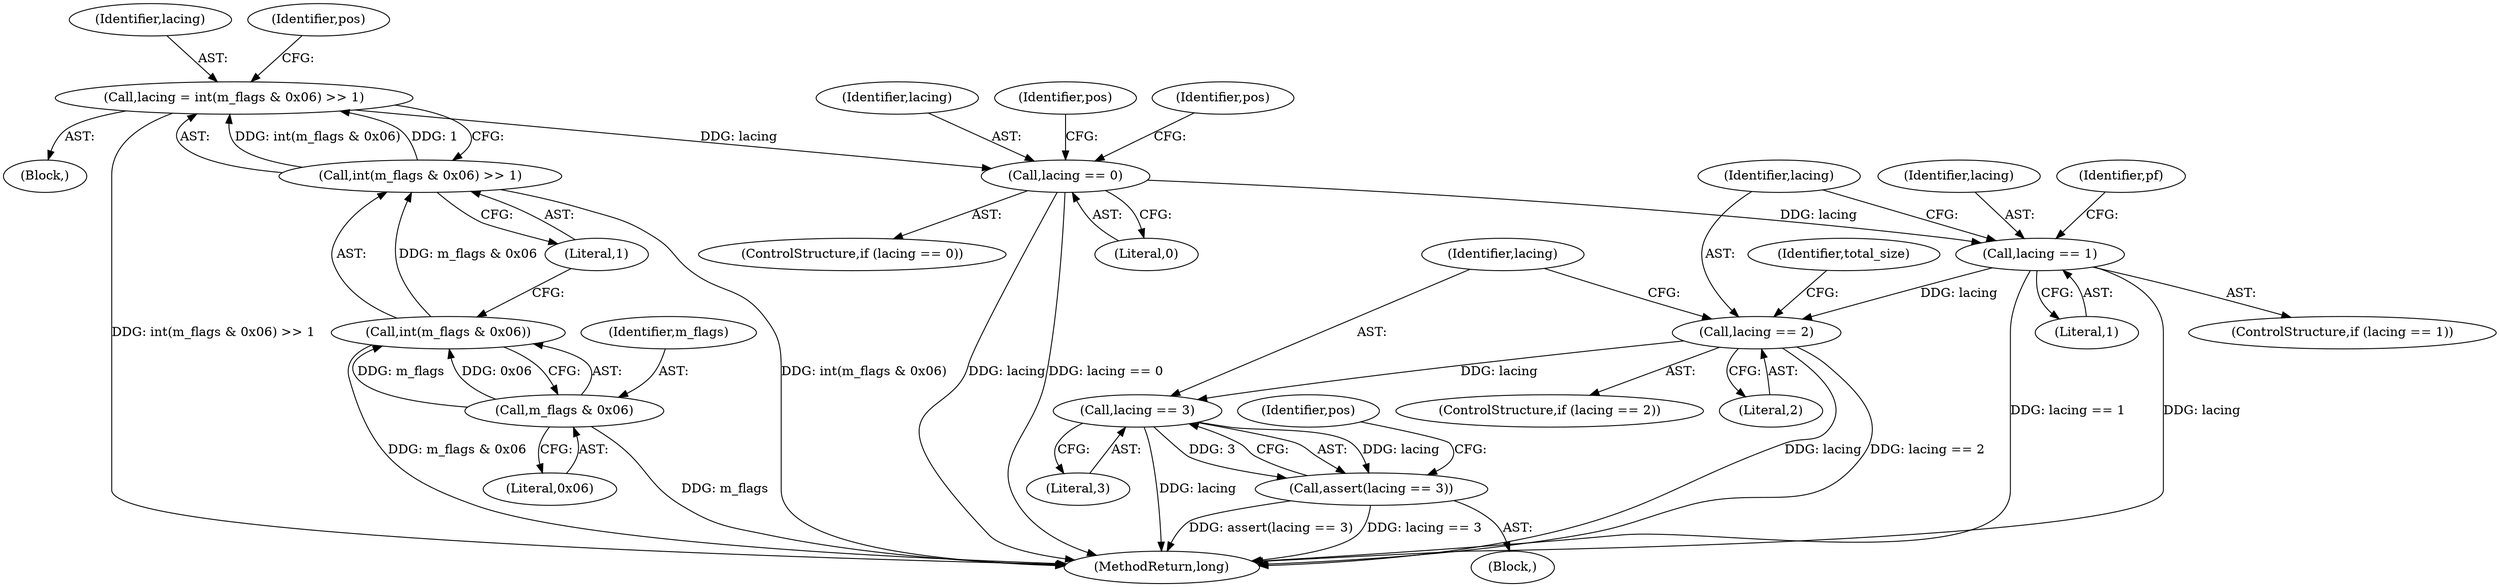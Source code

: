 digraph "1_Android_04839626ed859623901ebd3a5fd483982186b59d_174@API" {
"1000358" [label="(Call,lacing == 1)"];
"1000272" [label="(Call,lacing == 0)"];
"1000261" [label="(Call,lacing = int(m_flags & 0x06) >> 1)"];
"1000263" [label="(Call,int(m_flags & 0x06) >> 1)"];
"1000264" [label="(Call,int(m_flags & 0x06))"];
"1000265" [label="(Call,m_flags & 0x06)"];
"1000538" [label="(Call,lacing == 2)"];
"1000616" [label="(Call,lacing == 3)"];
"1000615" [label="(Call,assert(lacing == 3))"];
"1000621" [label="(Identifier,pos)"];
"1000615" [label="(Call,assert(lacing == 3))"];
"1000273" [label="(Identifier,lacing)"];
"1000359" [label="(Identifier,lacing)"];
"1000264" [label="(Call,int(m_flags & 0x06))"];
"1000617" [label="(Identifier,lacing)"];
"1000358" [label="(Call,lacing == 1)"];
"1000261" [label="(Call,lacing = int(m_flags & 0x06) >> 1)"];
"1000267" [label="(Literal,0x06)"];
"1000265" [label="(Call,m_flags & 0x06)"];
"1000538" [label="(Call,lacing == 2)"];
"1000274" [label="(Literal,0)"];
"1000271" [label="(ControlStructure,if (lacing == 0))"];
"1000360" [label="(Literal,1)"];
"1000364" [label="(Identifier,pf)"];
"1000942" [label="(MethodReturn,long)"];
"1000357" [label="(ControlStructure,if (lacing == 1))"];
"1000122" [label="(Block,)"];
"1000537" [label="(ControlStructure,if (lacing == 2))"];
"1000539" [label="(Identifier,lacing)"];
"1000616" [label="(Call,lacing == 3)"];
"1000618" [label="(Literal,3)"];
"1000266" [label="(Identifier,m_flags)"];
"1000272" [label="(Call,lacing == 0)"];
"1000278" [label="(Identifier,pos)"];
"1000268" [label="(Literal,1)"];
"1000323" [label="(Identifier,pos)"];
"1000262" [label="(Identifier,lacing)"];
"1000544" [label="(Identifier,total_size)"];
"1000263" [label="(Call,int(m_flags & 0x06) >> 1)"];
"1000540" [label="(Literal,2)"];
"1000614" [label="(Block,)"];
"1000270" [label="(Identifier,pos)"];
"1000358" -> "1000357"  [label="AST: "];
"1000358" -> "1000360"  [label="CFG: "];
"1000359" -> "1000358"  [label="AST: "];
"1000360" -> "1000358"  [label="AST: "];
"1000364" -> "1000358"  [label="CFG: "];
"1000539" -> "1000358"  [label="CFG: "];
"1000358" -> "1000942"  [label="DDG: lacing == 1"];
"1000358" -> "1000942"  [label="DDG: lacing"];
"1000272" -> "1000358"  [label="DDG: lacing"];
"1000358" -> "1000538"  [label="DDG: lacing"];
"1000272" -> "1000271"  [label="AST: "];
"1000272" -> "1000274"  [label="CFG: "];
"1000273" -> "1000272"  [label="AST: "];
"1000274" -> "1000272"  [label="AST: "];
"1000278" -> "1000272"  [label="CFG: "];
"1000323" -> "1000272"  [label="CFG: "];
"1000272" -> "1000942"  [label="DDG: lacing"];
"1000272" -> "1000942"  [label="DDG: lacing == 0"];
"1000261" -> "1000272"  [label="DDG: lacing"];
"1000261" -> "1000122"  [label="AST: "];
"1000261" -> "1000263"  [label="CFG: "];
"1000262" -> "1000261"  [label="AST: "];
"1000263" -> "1000261"  [label="AST: "];
"1000270" -> "1000261"  [label="CFG: "];
"1000261" -> "1000942"  [label="DDG: int(m_flags & 0x06) >> 1"];
"1000263" -> "1000261"  [label="DDG: int(m_flags & 0x06)"];
"1000263" -> "1000261"  [label="DDG: 1"];
"1000263" -> "1000268"  [label="CFG: "];
"1000264" -> "1000263"  [label="AST: "];
"1000268" -> "1000263"  [label="AST: "];
"1000263" -> "1000942"  [label="DDG: int(m_flags & 0x06)"];
"1000264" -> "1000263"  [label="DDG: m_flags & 0x06"];
"1000264" -> "1000265"  [label="CFG: "];
"1000265" -> "1000264"  [label="AST: "];
"1000268" -> "1000264"  [label="CFG: "];
"1000264" -> "1000942"  [label="DDG: m_flags & 0x06"];
"1000265" -> "1000264"  [label="DDG: m_flags"];
"1000265" -> "1000264"  [label="DDG: 0x06"];
"1000265" -> "1000267"  [label="CFG: "];
"1000266" -> "1000265"  [label="AST: "];
"1000267" -> "1000265"  [label="AST: "];
"1000265" -> "1000942"  [label="DDG: m_flags"];
"1000538" -> "1000537"  [label="AST: "];
"1000538" -> "1000540"  [label="CFG: "];
"1000539" -> "1000538"  [label="AST: "];
"1000540" -> "1000538"  [label="AST: "];
"1000544" -> "1000538"  [label="CFG: "];
"1000617" -> "1000538"  [label="CFG: "];
"1000538" -> "1000942"  [label="DDG: lacing"];
"1000538" -> "1000942"  [label="DDG: lacing == 2"];
"1000538" -> "1000616"  [label="DDG: lacing"];
"1000616" -> "1000615"  [label="AST: "];
"1000616" -> "1000618"  [label="CFG: "];
"1000617" -> "1000616"  [label="AST: "];
"1000618" -> "1000616"  [label="AST: "];
"1000615" -> "1000616"  [label="CFG: "];
"1000616" -> "1000942"  [label="DDG: lacing"];
"1000616" -> "1000615"  [label="DDG: lacing"];
"1000616" -> "1000615"  [label="DDG: 3"];
"1000615" -> "1000614"  [label="AST: "];
"1000621" -> "1000615"  [label="CFG: "];
"1000615" -> "1000942"  [label="DDG: lacing == 3"];
"1000615" -> "1000942"  [label="DDG: assert(lacing == 3)"];
}

